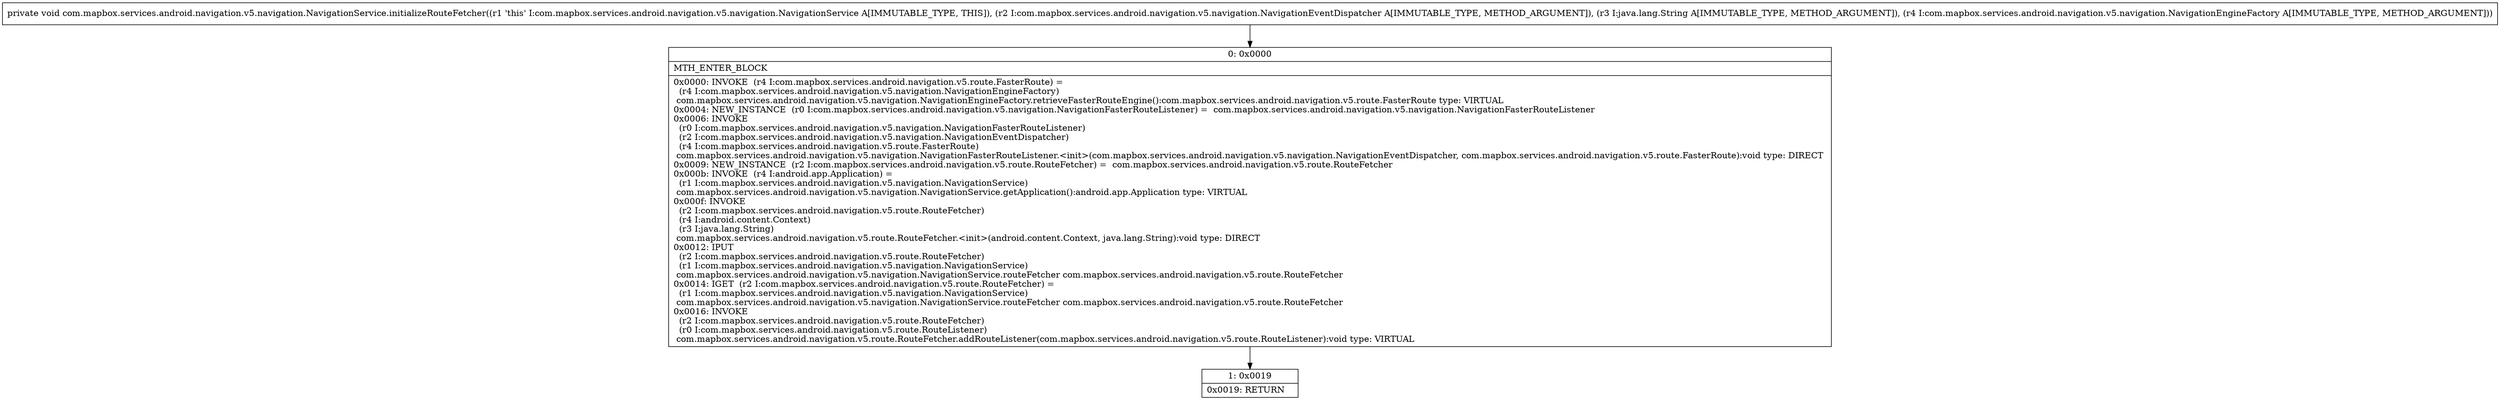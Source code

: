 digraph "CFG forcom.mapbox.services.android.navigation.v5.navigation.NavigationService.initializeRouteFetcher(Lcom\/mapbox\/services\/android\/navigation\/v5\/navigation\/NavigationEventDispatcher;Ljava\/lang\/String;Lcom\/mapbox\/services\/android\/navigation\/v5\/navigation\/NavigationEngineFactory;)V" {
Node_0 [shape=record,label="{0\:\ 0x0000|MTH_ENTER_BLOCK\l|0x0000: INVOKE  (r4 I:com.mapbox.services.android.navigation.v5.route.FasterRoute) = \l  (r4 I:com.mapbox.services.android.navigation.v5.navigation.NavigationEngineFactory)\l com.mapbox.services.android.navigation.v5.navigation.NavigationEngineFactory.retrieveFasterRouteEngine():com.mapbox.services.android.navigation.v5.route.FasterRoute type: VIRTUAL \l0x0004: NEW_INSTANCE  (r0 I:com.mapbox.services.android.navigation.v5.navigation.NavigationFasterRouteListener) =  com.mapbox.services.android.navigation.v5.navigation.NavigationFasterRouteListener \l0x0006: INVOKE  \l  (r0 I:com.mapbox.services.android.navigation.v5.navigation.NavigationFasterRouteListener)\l  (r2 I:com.mapbox.services.android.navigation.v5.navigation.NavigationEventDispatcher)\l  (r4 I:com.mapbox.services.android.navigation.v5.route.FasterRoute)\l com.mapbox.services.android.navigation.v5.navigation.NavigationFasterRouteListener.\<init\>(com.mapbox.services.android.navigation.v5.navigation.NavigationEventDispatcher, com.mapbox.services.android.navigation.v5.route.FasterRoute):void type: DIRECT \l0x0009: NEW_INSTANCE  (r2 I:com.mapbox.services.android.navigation.v5.route.RouteFetcher) =  com.mapbox.services.android.navigation.v5.route.RouteFetcher \l0x000b: INVOKE  (r4 I:android.app.Application) = \l  (r1 I:com.mapbox.services.android.navigation.v5.navigation.NavigationService)\l com.mapbox.services.android.navigation.v5.navigation.NavigationService.getApplication():android.app.Application type: VIRTUAL \l0x000f: INVOKE  \l  (r2 I:com.mapbox.services.android.navigation.v5.route.RouteFetcher)\l  (r4 I:android.content.Context)\l  (r3 I:java.lang.String)\l com.mapbox.services.android.navigation.v5.route.RouteFetcher.\<init\>(android.content.Context, java.lang.String):void type: DIRECT \l0x0012: IPUT  \l  (r2 I:com.mapbox.services.android.navigation.v5.route.RouteFetcher)\l  (r1 I:com.mapbox.services.android.navigation.v5.navigation.NavigationService)\l com.mapbox.services.android.navigation.v5.navigation.NavigationService.routeFetcher com.mapbox.services.android.navigation.v5.route.RouteFetcher \l0x0014: IGET  (r2 I:com.mapbox.services.android.navigation.v5.route.RouteFetcher) = \l  (r1 I:com.mapbox.services.android.navigation.v5.navigation.NavigationService)\l com.mapbox.services.android.navigation.v5.navigation.NavigationService.routeFetcher com.mapbox.services.android.navigation.v5.route.RouteFetcher \l0x0016: INVOKE  \l  (r2 I:com.mapbox.services.android.navigation.v5.route.RouteFetcher)\l  (r0 I:com.mapbox.services.android.navigation.v5.route.RouteListener)\l com.mapbox.services.android.navigation.v5.route.RouteFetcher.addRouteListener(com.mapbox.services.android.navigation.v5.route.RouteListener):void type: VIRTUAL \l}"];
Node_1 [shape=record,label="{1\:\ 0x0019|0x0019: RETURN   \l}"];
MethodNode[shape=record,label="{private void com.mapbox.services.android.navigation.v5.navigation.NavigationService.initializeRouteFetcher((r1 'this' I:com.mapbox.services.android.navigation.v5.navigation.NavigationService A[IMMUTABLE_TYPE, THIS]), (r2 I:com.mapbox.services.android.navigation.v5.navigation.NavigationEventDispatcher A[IMMUTABLE_TYPE, METHOD_ARGUMENT]), (r3 I:java.lang.String A[IMMUTABLE_TYPE, METHOD_ARGUMENT]), (r4 I:com.mapbox.services.android.navigation.v5.navigation.NavigationEngineFactory A[IMMUTABLE_TYPE, METHOD_ARGUMENT])) }"];
MethodNode -> Node_0;
Node_0 -> Node_1;
}

